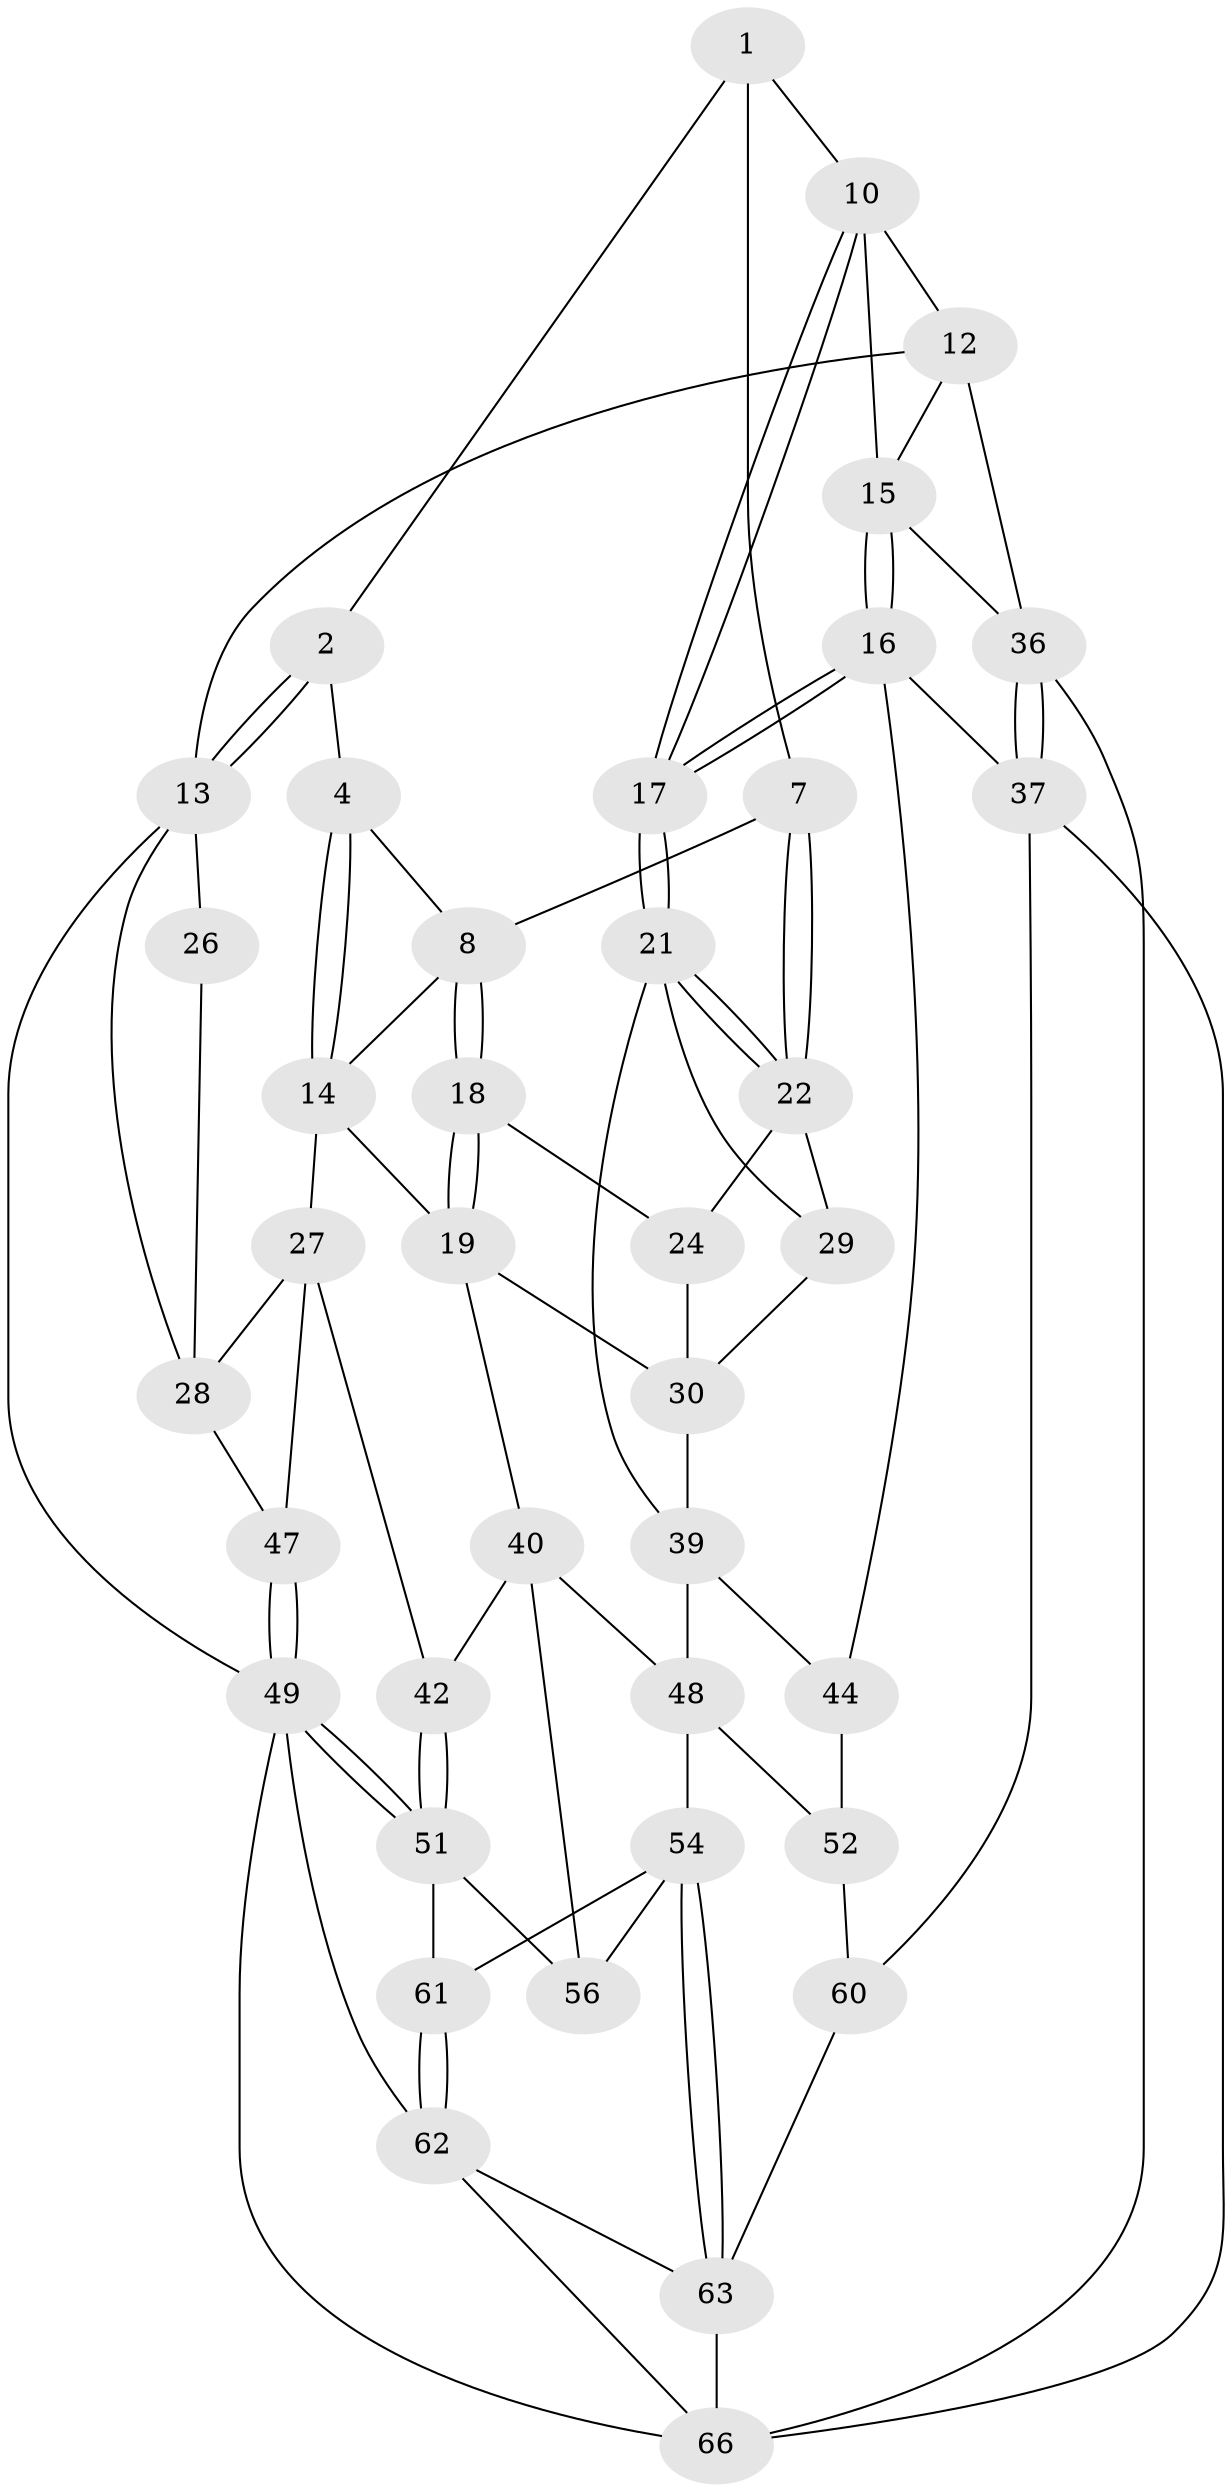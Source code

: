 // original degree distribution, {3: 0.04477611940298507, 5: 0.4626865671641791, 4: 0.2537313432835821, 6: 0.23880597014925373}
// Generated by graph-tools (version 1.1) at 2025/11/02/27/25 16:11:57]
// undirected, 40 vertices, 89 edges
graph export_dot {
graph [start="1"]
  node [color=gray90,style=filled];
  1 [pos="+0.38472571907642916+0",super="+6"];
  2 [pos="+0.1888151738333281+0",super="+3"];
  4 [pos="+0.21077189903532428+0.1317596024516929",super="+5"];
  7 [pos="+0.5344407831194724+0"];
  8 [pos="+0.46025409524501715+0",super="+9"];
  10 [pos="+0.6078137228144725+0",super="+11"];
  12 [pos="+1+0"];
  13 [pos="+0+0",super="+25"];
  14 [pos="+0.2143281522454918+0.13520044280745644",super="+20"];
  15 [pos="+0.873652168324662+0.15636141226435032",super="+34"];
  16 [pos="+0.8237959642136237+0.32319767547591255",super="+38"];
  17 [pos="+0.7704198611216901+0.28558894646550037"];
  18 [pos="+0.35851113166054016+0.1801886646921111"];
  19 [pos="+0.28298109344569494+0.2434622567539875",super="+33"];
  21 [pos="+0.6299107302094394+0.23360757770562424",super="+32"];
  22 [pos="+0.5559459207999657+0.12383509847302351",super="+23"];
  24 [pos="+0.4739272456288107+0.20769547303461655"];
  26 [pos="+0.13532531735152703+0.08985357968864355"];
  27 [pos="+0.18735374870029803+0.29907292029824234",super="+43"];
  28 [pos="+0.03984764620953035+0.22850918335765616",super="+35"];
  29 [pos="+0.4926266304620574+0.20990479973776055"];
  30 [pos="+0.46001918096787814+0.32251543260490473",super="+31"];
  36 [pos="+1+0.4974455355896321"];
  37 [pos="+0.9486632015578226+0.48052212670348254",super="+59"];
  39 [pos="+0.5245018433636173+0.3278476026736183",super="+46"];
  40 [pos="+0.35544477433533656+0.40583282844854085",super="+41"];
  42 [pos="+0.16460547495302782+0.4554415226189509"];
  44 [pos="+0.7920890045157449+0.4357969620679819",super="+45"];
  47 [pos="+0+0.4142015312321856"];
  48 [pos="+0.4909392998125611+0.512640509735419",super="+53"];
  49 [pos="+0+1",super="+50"];
  51 [pos="+0+0.8530497644721482",super="+57"];
  52 [pos="+0.571536097638882+0.6674029878517018",super="+58"];
  54 [pos="+0.38023846812659046+0.6467793221243222",super="+55"];
  56 [pos="+0.24052038238456447+0.5553620072304479"];
  60 [pos="+0.670570884341327+0.854015799873535"];
  61 [pos="+0.24142829532958418+0.7153576892763587"];
  62 [pos="+0.10555581124773412+1",super="+64"];
  63 [pos="+0.3777519273043482+0.724488160809697",super="+65"];
  66 [pos="+1+1",super="+67"];
  1 -- 2;
  1 -- 10;
  1 -- 7;
  2 -- 13;
  2 -- 13;
  2 -- 4;
  4 -- 14;
  4 -- 14;
  4 -- 8;
  7 -- 8;
  7 -- 22;
  7 -- 22;
  8 -- 18;
  8 -- 18;
  8 -- 14;
  10 -- 17;
  10 -- 17;
  10 -- 12;
  10 -- 15;
  12 -- 13;
  12 -- 36;
  12 -- 15;
  13 -- 26;
  13 -- 28;
  13 -- 49;
  14 -- 27;
  14 -- 19;
  15 -- 16;
  15 -- 16;
  15 -- 36;
  16 -- 17;
  16 -- 17;
  16 -- 44;
  16 -- 37;
  17 -- 21;
  17 -- 21;
  18 -- 19;
  18 -- 19;
  18 -- 24;
  19 -- 40;
  19 -- 30;
  21 -- 22;
  21 -- 22;
  21 -- 29;
  21 -- 39;
  22 -- 24;
  22 -- 29;
  24 -- 30;
  26 -- 28;
  27 -- 28;
  27 -- 42;
  27 -- 47;
  28 -- 47;
  29 -- 30;
  30 -- 39;
  36 -- 37;
  36 -- 37;
  36 -- 66;
  37 -- 66;
  37 -- 60;
  39 -- 48;
  39 -- 44;
  40 -- 48;
  40 -- 56;
  40 -- 42;
  42 -- 51;
  42 -- 51;
  44 -- 52 [weight=2];
  47 -- 49;
  47 -- 49;
  48 -- 52;
  48 -- 54;
  49 -- 51;
  49 -- 51;
  49 -- 66;
  49 -- 62;
  51 -- 56;
  51 -- 61;
  52 -- 60;
  54 -- 63;
  54 -- 63;
  54 -- 56;
  54 -- 61;
  60 -- 63;
  61 -- 62;
  61 -- 62;
  62 -- 66;
  62 -- 63;
  63 -- 66;
}
